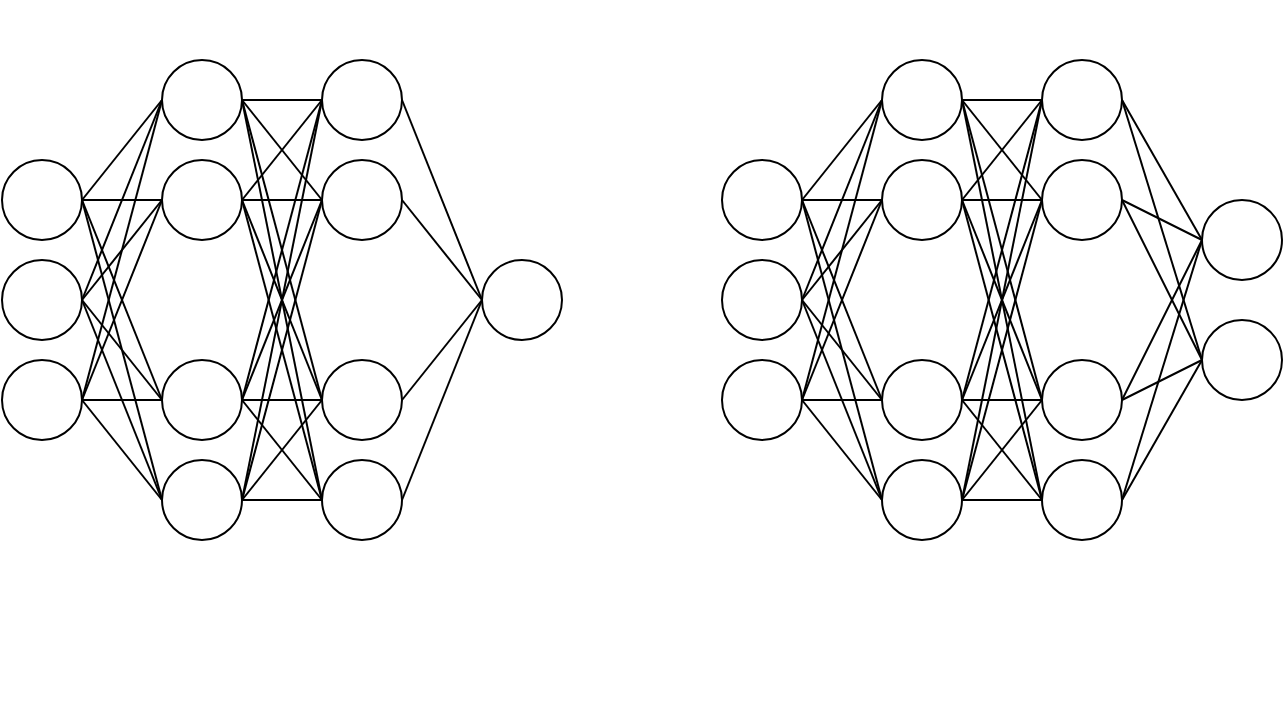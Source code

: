 <mxfile version="26.0.4">
  <diagram name="Page-1" id="OG0OmkFjwsAvzu3L-Djb">
    <mxGraphModel dx="956" dy="577" grid="1" gridSize="10" guides="1" tooltips="1" connect="1" arrows="1" fold="1" page="1" pageScale="1" pageWidth="850" pageHeight="1100" math="0" shadow="0">
      <root>
        <mxCell id="0" />
        <mxCell id="1" parent="0" />
        <mxCell id="QTfOGeyh_7DymXsaLIBd-83" value="" style="group" vertex="1" connectable="0" parent="1">
          <mxGeometry x="80" y="160" width="280" height="360" as="geometry" />
        </mxCell>
        <mxCell id="QTfOGeyh_7DymXsaLIBd-10" value="" style="ellipse;whiteSpace=wrap;html=1;aspect=fixed;" vertex="1" parent="QTfOGeyh_7DymXsaLIBd-83">
          <mxGeometry x="160" y="30" width="40" height="40" as="geometry" />
        </mxCell>
        <mxCell id="QTfOGeyh_7DymXsaLIBd-11" value="" style="ellipse;whiteSpace=wrap;html=1;aspect=fixed;" vertex="1" parent="QTfOGeyh_7DymXsaLIBd-83">
          <mxGeometry x="160" y="80" width="40" height="40" as="geometry" />
        </mxCell>
        <mxCell id="QTfOGeyh_7DymXsaLIBd-13" value="" style="ellipse;whiteSpace=wrap;html=1;aspect=fixed;" vertex="1" parent="QTfOGeyh_7DymXsaLIBd-83">
          <mxGeometry x="160" y="180" width="40" height="40" as="geometry" />
        </mxCell>
        <mxCell id="QTfOGeyh_7DymXsaLIBd-14" value="" style="ellipse;whiteSpace=wrap;html=1;aspect=fixed;" vertex="1" parent="QTfOGeyh_7DymXsaLIBd-83">
          <mxGeometry x="160" y="230" width="40" height="40" as="geometry" />
        </mxCell>
        <mxCell id="QTfOGeyh_7DymXsaLIBd-15" value="" style="ellipse;whiteSpace=wrap;html=1;aspect=fixed;" vertex="1" parent="QTfOGeyh_7DymXsaLIBd-83">
          <mxGeometry x="240" y="130" width="40" height="40" as="geometry" />
        </mxCell>
        <mxCell id="QTfOGeyh_7DymXsaLIBd-75" value="" style="endArrow=none;html=1;rounded=0;entryX=1;entryY=0.5;entryDx=0;entryDy=0;exitX=0;exitY=0.5;exitDx=0;exitDy=0;" edge="1" parent="QTfOGeyh_7DymXsaLIBd-83" source="QTfOGeyh_7DymXsaLIBd-15" target="QTfOGeyh_7DymXsaLIBd-10">
          <mxGeometry width="50" height="50" relative="1" as="geometry">
            <mxPoint x="160" y="380" as="sourcePoint" />
            <mxPoint x="200" y="60" as="targetPoint" />
          </mxGeometry>
        </mxCell>
        <mxCell id="QTfOGeyh_7DymXsaLIBd-76" value="" style="endArrow=none;html=1;rounded=0;entryX=1;entryY=0.5;entryDx=0;entryDy=0;exitX=0;exitY=0.5;exitDx=0;exitDy=0;" edge="1" parent="QTfOGeyh_7DymXsaLIBd-83" source="QTfOGeyh_7DymXsaLIBd-15" target="QTfOGeyh_7DymXsaLIBd-11">
          <mxGeometry width="50" height="50" relative="1" as="geometry">
            <mxPoint x="170" y="390" as="sourcePoint" />
            <mxPoint x="210" y="70" as="targetPoint" />
          </mxGeometry>
        </mxCell>
        <mxCell id="QTfOGeyh_7DymXsaLIBd-78" value="" style="endArrow=none;html=1;rounded=0;entryX=0;entryY=0.5;entryDx=0;entryDy=0;exitX=1;exitY=0.5;exitDx=0;exitDy=0;" edge="1" parent="QTfOGeyh_7DymXsaLIBd-83" source="QTfOGeyh_7DymXsaLIBd-13" target="QTfOGeyh_7DymXsaLIBd-15">
          <mxGeometry width="50" height="50" relative="1" as="geometry">
            <mxPoint x="190" y="410" as="sourcePoint" />
            <mxPoint x="230" y="90" as="targetPoint" />
          </mxGeometry>
        </mxCell>
        <mxCell id="QTfOGeyh_7DymXsaLIBd-79" value="" style="endArrow=none;html=1;rounded=0;entryX=0;entryY=0.5;entryDx=0;entryDy=0;exitX=1;exitY=0.5;exitDx=0;exitDy=0;" edge="1" parent="QTfOGeyh_7DymXsaLIBd-83" source="QTfOGeyh_7DymXsaLIBd-14" target="QTfOGeyh_7DymXsaLIBd-15">
          <mxGeometry width="50" height="50" relative="1" as="geometry">
            <mxPoint x="200" y="420" as="sourcePoint" />
            <mxPoint x="240" y="100" as="targetPoint" />
          </mxGeometry>
        </mxCell>
        <mxCell id="QTfOGeyh_7DymXsaLIBd-74" value="" style="endArrow=none;html=1;rounded=0;exitX=1;exitY=0.5;exitDx=0;exitDy=0;entryX=0;entryY=0.5;entryDx=0;entryDy=0;" edge="1" parent="QTfOGeyh_7DymXsaLIBd-83" source="QTfOGeyh_7DymXsaLIBd-9" target="QTfOGeyh_7DymXsaLIBd-13">
          <mxGeometry width="50" height="50" relative="1" as="geometry">
            <mxPoint x="150" y="370" as="sourcePoint" />
            <mxPoint x="160" y="260" as="targetPoint" />
          </mxGeometry>
        </mxCell>
        <mxCell id="QTfOGeyh_7DymXsaLIBd-1" value="" style="ellipse;whiteSpace=wrap;html=1;aspect=fixed;" vertex="1" parent="QTfOGeyh_7DymXsaLIBd-83">
          <mxGeometry y="80" width="40" height="40" as="geometry" />
        </mxCell>
        <mxCell id="QTfOGeyh_7DymXsaLIBd-3" value="" style="ellipse;whiteSpace=wrap;html=1;aspect=fixed;" vertex="1" parent="QTfOGeyh_7DymXsaLIBd-83">
          <mxGeometry y="130" width="40" height="40" as="geometry" />
        </mxCell>
        <mxCell id="QTfOGeyh_7DymXsaLIBd-4" value="" style="ellipse;whiteSpace=wrap;html=1;aspect=fixed;" vertex="1" parent="QTfOGeyh_7DymXsaLIBd-83">
          <mxGeometry y="180" width="40" height="40" as="geometry" />
        </mxCell>
        <mxCell id="QTfOGeyh_7DymXsaLIBd-5" value="" style="ellipse;whiteSpace=wrap;html=1;aspect=fixed;" vertex="1" parent="QTfOGeyh_7DymXsaLIBd-83">
          <mxGeometry x="80" y="30" width="40" height="40" as="geometry" />
        </mxCell>
        <mxCell id="QTfOGeyh_7DymXsaLIBd-6" value="" style="ellipse;whiteSpace=wrap;html=1;aspect=fixed;" vertex="1" parent="QTfOGeyh_7DymXsaLIBd-83">
          <mxGeometry x="80" y="80" width="40" height="40" as="geometry" />
        </mxCell>
        <mxCell id="QTfOGeyh_7DymXsaLIBd-8" value="" style="ellipse;whiteSpace=wrap;html=1;aspect=fixed;" vertex="1" parent="QTfOGeyh_7DymXsaLIBd-83">
          <mxGeometry x="80" y="180" width="40" height="40" as="geometry" />
        </mxCell>
        <mxCell id="QTfOGeyh_7DymXsaLIBd-9" value="" style="ellipse;whiteSpace=wrap;html=1;aspect=fixed;" vertex="1" parent="QTfOGeyh_7DymXsaLIBd-83">
          <mxGeometry x="80" y="230" width="40" height="40" as="geometry" />
        </mxCell>
        <mxCell id="QTfOGeyh_7DymXsaLIBd-19" value="" style="endArrow=none;html=1;rounded=0;exitX=1;exitY=0.5;exitDx=0;exitDy=0;entryX=0;entryY=0.5;entryDx=0;entryDy=0;" edge="1" parent="QTfOGeyh_7DymXsaLIBd-83" source="QTfOGeyh_7DymXsaLIBd-1" target="QTfOGeyh_7DymXsaLIBd-5">
          <mxGeometry width="50" height="50" relative="1" as="geometry">
            <mxPoint x="280" y="310" as="sourcePoint" />
            <mxPoint x="330" y="260" as="targetPoint" />
          </mxGeometry>
        </mxCell>
        <mxCell id="QTfOGeyh_7DymXsaLIBd-20" value="" style="endArrow=none;html=1;rounded=0;entryX=0;entryY=0.5;entryDx=0;entryDy=0;exitX=1;exitY=0.5;exitDx=0;exitDy=0;" edge="1" parent="QTfOGeyh_7DymXsaLIBd-83" source="QTfOGeyh_7DymXsaLIBd-1" target="QTfOGeyh_7DymXsaLIBd-6">
          <mxGeometry width="50" height="50" relative="1" as="geometry">
            <mxPoint x="40" y="100" as="sourcePoint" />
            <mxPoint x="90" y="30" as="targetPoint" />
          </mxGeometry>
        </mxCell>
        <mxCell id="QTfOGeyh_7DymXsaLIBd-22" value="" style="endArrow=none;html=1;rounded=0;entryX=0;entryY=0.5;entryDx=0;entryDy=0;exitX=1;exitY=0.5;exitDx=0;exitDy=0;" edge="1" parent="QTfOGeyh_7DymXsaLIBd-83" source="QTfOGeyh_7DymXsaLIBd-1" target="QTfOGeyh_7DymXsaLIBd-8">
          <mxGeometry width="50" height="50" relative="1" as="geometry">
            <mxPoint x="40" y="100" as="sourcePoint" />
            <mxPoint x="90" y="190" as="targetPoint" />
          </mxGeometry>
        </mxCell>
        <mxCell id="QTfOGeyh_7DymXsaLIBd-23" value="" style="endArrow=none;html=1;rounded=0;entryX=0;entryY=0.5;entryDx=0;entryDy=0;exitX=1;exitY=0.5;exitDx=0;exitDy=0;" edge="1" parent="QTfOGeyh_7DymXsaLIBd-83" source="QTfOGeyh_7DymXsaLIBd-1" target="QTfOGeyh_7DymXsaLIBd-9">
          <mxGeometry width="50" height="50" relative="1" as="geometry">
            <mxPoint x="52" y="118" as="sourcePoint" />
            <mxPoint x="90" y="270" as="targetPoint" />
          </mxGeometry>
        </mxCell>
        <mxCell id="QTfOGeyh_7DymXsaLIBd-24" value="" style="endArrow=none;html=1;rounded=0;entryX=0;entryY=0.5;entryDx=0;entryDy=0;exitX=1;exitY=0.5;exitDx=0;exitDy=0;" edge="1" parent="QTfOGeyh_7DymXsaLIBd-83" source="QTfOGeyh_7DymXsaLIBd-3" target="QTfOGeyh_7DymXsaLIBd-6">
          <mxGeometry width="50" height="50" relative="1" as="geometry">
            <mxPoint x="40" y="180" as="sourcePoint" />
            <mxPoint x="130" y="100" as="targetPoint" />
          </mxGeometry>
        </mxCell>
        <mxCell id="QTfOGeyh_7DymXsaLIBd-26" value="" style="endArrow=none;html=1;rounded=0;entryX=0;entryY=0.5;entryDx=0;entryDy=0;exitX=1;exitY=0.5;exitDx=0;exitDy=0;" edge="1" parent="QTfOGeyh_7DymXsaLIBd-83" source="QTfOGeyh_7DymXsaLIBd-3" target="QTfOGeyh_7DymXsaLIBd-8">
          <mxGeometry width="50" height="50" relative="1" as="geometry">
            <mxPoint x="40" y="180" as="sourcePoint" />
            <mxPoint x="80" y="260" as="targetPoint" />
          </mxGeometry>
        </mxCell>
        <mxCell id="QTfOGeyh_7DymXsaLIBd-27" value="" style="endArrow=none;html=1;rounded=0;entryX=0;entryY=0.5;entryDx=0;entryDy=0;exitX=1;exitY=0.5;exitDx=0;exitDy=0;" edge="1" parent="QTfOGeyh_7DymXsaLIBd-83" source="QTfOGeyh_7DymXsaLIBd-3" target="QTfOGeyh_7DymXsaLIBd-9">
          <mxGeometry width="50" height="50" relative="1" as="geometry">
            <mxPoint x="40" y="180" as="sourcePoint" />
            <mxPoint x="80" y="340" as="targetPoint" />
          </mxGeometry>
        </mxCell>
        <mxCell id="QTfOGeyh_7DymXsaLIBd-28" value="" style="endArrow=none;html=1;rounded=0;entryX=0;entryY=0.5;entryDx=0;entryDy=0;exitX=1;exitY=0.5;exitDx=0;exitDy=0;" edge="1" parent="QTfOGeyh_7DymXsaLIBd-83" source="QTfOGeyh_7DymXsaLIBd-3" target="QTfOGeyh_7DymXsaLIBd-5">
          <mxGeometry width="50" height="50" relative="1" as="geometry">
            <mxPoint x="40" y="180" as="sourcePoint" />
            <mxPoint x="80" y="420" as="targetPoint" />
          </mxGeometry>
        </mxCell>
        <mxCell id="QTfOGeyh_7DymXsaLIBd-30" value="" style="endArrow=none;html=1;rounded=0;entryX=0;entryY=0.5;entryDx=0;entryDy=0;exitX=1;exitY=0.5;exitDx=0;exitDy=0;" edge="1" parent="QTfOGeyh_7DymXsaLIBd-83" source="QTfOGeyh_7DymXsaLIBd-4" target="QTfOGeyh_7DymXsaLIBd-8">
          <mxGeometry width="50" height="50" relative="1" as="geometry">
            <mxPoint x="40" y="260" as="sourcePoint" />
            <mxPoint x="130" y="260" as="targetPoint" />
          </mxGeometry>
        </mxCell>
        <mxCell id="QTfOGeyh_7DymXsaLIBd-31" value="" style="endArrow=none;html=1;rounded=0;entryX=0;entryY=0.5;entryDx=0;entryDy=0;exitX=1;exitY=0.5;exitDx=0;exitDy=0;" edge="1" parent="QTfOGeyh_7DymXsaLIBd-83" source="QTfOGeyh_7DymXsaLIBd-4" target="QTfOGeyh_7DymXsaLIBd-9">
          <mxGeometry width="50" height="50" relative="1" as="geometry">
            <mxPoint x="40" y="260" as="sourcePoint" />
            <mxPoint x="80" y="340" as="targetPoint" />
          </mxGeometry>
        </mxCell>
        <mxCell id="QTfOGeyh_7DymXsaLIBd-32" value="" style="endArrow=none;html=1;rounded=0;entryX=0;entryY=0.5;entryDx=0;entryDy=0;exitX=1;exitY=0.5;exitDx=0;exitDy=0;" edge="1" parent="QTfOGeyh_7DymXsaLIBd-83" source="QTfOGeyh_7DymXsaLIBd-4" target="QTfOGeyh_7DymXsaLIBd-5">
          <mxGeometry width="50" height="50" relative="1" as="geometry">
            <mxPoint x="40" y="260" as="sourcePoint" />
            <mxPoint x="80" y="420" as="targetPoint" />
          </mxGeometry>
        </mxCell>
        <mxCell id="QTfOGeyh_7DymXsaLIBd-33" value="" style="endArrow=none;html=1;rounded=0;exitX=1;exitY=0.5;exitDx=0;exitDy=0;entryX=0;entryY=0.5;entryDx=0;entryDy=0;" edge="1" parent="QTfOGeyh_7DymXsaLIBd-83" source="QTfOGeyh_7DymXsaLIBd-4" target="QTfOGeyh_7DymXsaLIBd-6">
          <mxGeometry width="50" height="50" relative="1" as="geometry">
            <mxPoint x="40" y="260" as="sourcePoint" />
            <mxPoint x="120" y="70" as="targetPoint" />
          </mxGeometry>
        </mxCell>
        <mxCell id="QTfOGeyh_7DymXsaLIBd-49" value="" style="endArrow=none;html=1;rounded=0;exitX=1;exitY=0.5;exitDx=0;exitDy=0;entryX=0;entryY=0.5;entryDx=0;entryDy=0;" edge="1" parent="QTfOGeyh_7DymXsaLIBd-83" source="QTfOGeyh_7DymXsaLIBd-6" target="QTfOGeyh_7DymXsaLIBd-10">
          <mxGeometry width="50" height="50" relative="1" as="geometry">
            <mxPoint x="120" y="100" as="sourcePoint" />
            <mxPoint x="160" y="20" as="targetPoint" />
          </mxGeometry>
        </mxCell>
        <mxCell id="QTfOGeyh_7DymXsaLIBd-50" value="" style="endArrow=none;html=1;rounded=0;entryX=0;entryY=0.5;entryDx=0;entryDy=0;exitX=1;exitY=0.5;exitDx=0;exitDy=0;" edge="1" parent="QTfOGeyh_7DymXsaLIBd-83" source="QTfOGeyh_7DymXsaLIBd-6" target="QTfOGeyh_7DymXsaLIBd-11">
          <mxGeometry width="50" height="50" relative="1" as="geometry">
            <mxPoint x="120" y="100" as="sourcePoint" />
            <mxPoint x="160" y="100" as="targetPoint" />
          </mxGeometry>
        </mxCell>
        <mxCell id="QTfOGeyh_7DymXsaLIBd-52" value="" style="endArrow=none;html=1;rounded=0;entryX=0;entryY=0.5;entryDx=0;entryDy=0;" edge="1" parent="QTfOGeyh_7DymXsaLIBd-83" target="QTfOGeyh_7DymXsaLIBd-13">
          <mxGeometry width="50" height="50" relative="1" as="geometry">
            <mxPoint x="120" y="100" as="sourcePoint" />
            <mxPoint x="160" y="260" as="targetPoint" />
          </mxGeometry>
        </mxCell>
        <mxCell id="QTfOGeyh_7DymXsaLIBd-53" value="" style="endArrow=none;html=1;rounded=0;entryX=0;entryY=0.5;entryDx=0;entryDy=0;exitX=1;exitY=0.5;exitDx=0;exitDy=0;" edge="1" parent="QTfOGeyh_7DymXsaLIBd-83" source="QTfOGeyh_7DymXsaLIBd-6" target="QTfOGeyh_7DymXsaLIBd-14">
          <mxGeometry width="50" height="50" relative="1" as="geometry">
            <mxPoint x="120" y="100" as="sourcePoint" />
            <mxPoint x="160" y="340" as="targetPoint" />
          </mxGeometry>
        </mxCell>
        <mxCell id="QTfOGeyh_7DymXsaLIBd-60" value="" style="endArrow=none;html=1;rounded=0;entryX=0;entryY=0.5;entryDx=0;entryDy=0;exitX=1;exitY=0.5;exitDx=0;exitDy=0;" edge="1" parent="QTfOGeyh_7DymXsaLIBd-83" source="QTfOGeyh_7DymXsaLIBd-8" target="QTfOGeyh_7DymXsaLIBd-13">
          <mxGeometry width="50" height="50" relative="1" as="geometry">
            <mxPoint x="120" y="260" as="sourcePoint" />
            <mxPoint x="160" y="260" as="targetPoint" />
          </mxGeometry>
        </mxCell>
        <mxCell id="QTfOGeyh_7DymXsaLIBd-61" value="" style="endArrow=none;html=1;rounded=0;entryX=0;entryY=0.5;entryDx=0;entryDy=0;exitX=1;exitY=0.5;exitDx=0;exitDy=0;" edge="1" parent="QTfOGeyh_7DymXsaLIBd-83" source="QTfOGeyh_7DymXsaLIBd-8" target="QTfOGeyh_7DymXsaLIBd-14">
          <mxGeometry width="50" height="50" relative="1" as="geometry">
            <mxPoint x="120" y="260" as="sourcePoint" />
            <mxPoint x="160" y="340" as="targetPoint" />
          </mxGeometry>
        </mxCell>
        <mxCell id="QTfOGeyh_7DymXsaLIBd-62" value="" style="endArrow=none;html=1;rounded=0;entryX=0;entryY=0.5;entryDx=0;entryDy=0;exitX=1;exitY=0.5;exitDx=0;exitDy=0;" edge="1" parent="QTfOGeyh_7DymXsaLIBd-83" source="QTfOGeyh_7DymXsaLIBd-8" target="QTfOGeyh_7DymXsaLIBd-10">
          <mxGeometry width="50" height="50" relative="1" as="geometry">
            <mxPoint x="120" y="260" as="sourcePoint" />
            <mxPoint x="160" y="20" as="targetPoint" />
          </mxGeometry>
        </mxCell>
        <mxCell id="QTfOGeyh_7DymXsaLIBd-63" value="" style="endArrow=none;html=1;rounded=0;entryX=0;entryY=0.5;entryDx=0;entryDy=0;exitX=1;exitY=0.5;exitDx=0;exitDy=0;" edge="1" parent="QTfOGeyh_7DymXsaLIBd-83" source="QTfOGeyh_7DymXsaLIBd-8" target="QTfOGeyh_7DymXsaLIBd-11">
          <mxGeometry width="50" height="50" relative="1" as="geometry">
            <mxPoint x="120" y="260" as="sourcePoint" />
            <mxPoint x="160" y="100" as="targetPoint" />
          </mxGeometry>
        </mxCell>
        <mxCell id="QTfOGeyh_7DymXsaLIBd-64" value="" style="endArrow=none;html=1;rounded=0;entryX=0;entryY=0.5;entryDx=0;entryDy=0;exitX=1;exitY=0.5;exitDx=0;exitDy=0;" edge="1" parent="QTfOGeyh_7DymXsaLIBd-83" source="QTfOGeyh_7DymXsaLIBd-5" target="QTfOGeyh_7DymXsaLIBd-10">
          <mxGeometry width="50" height="50" relative="1" as="geometry">
            <mxPoint x="120" y="50" as="sourcePoint" />
            <mxPoint x="170" as="targetPoint" />
          </mxGeometry>
        </mxCell>
        <mxCell id="QTfOGeyh_7DymXsaLIBd-66" value="" style="endArrow=none;html=1;rounded=0;entryX=0;entryY=0.5;entryDx=0;entryDy=0;exitX=1;exitY=0.5;exitDx=0;exitDy=0;" edge="1" parent="QTfOGeyh_7DymXsaLIBd-83" source="QTfOGeyh_7DymXsaLIBd-9" target="QTfOGeyh_7DymXsaLIBd-10">
          <mxGeometry width="50" height="50" relative="1" as="geometry">
            <mxPoint x="120" y="340" as="sourcePoint" />
            <mxPoint x="160" y="20" as="targetPoint" />
          </mxGeometry>
        </mxCell>
        <mxCell id="QTfOGeyh_7DymXsaLIBd-67" value="" style="endArrow=none;html=1;rounded=0;entryX=0;entryY=0.5;entryDx=0;entryDy=0;exitX=1;exitY=0.5;exitDx=0;exitDy=0;" edge="1" parent="QTfOGeyh_7DymXsaLIBd-83" source="QTfOGeyh_7DymXsaLIBd-9" target="QTfOGeyh_7DymXsaLIBd-14">
          <mxGeometry width="50" height="50" relative="1" as="geometry">
            <mxPoint x="120" y="339.86" as="sourcePoint" />
            <mxPoint x="160" y="339.86" as="targetPoint" />
          </mxGeometry>
        </mxCell>
        <mxCell id="QTfOGeyh_7DymXsaLIBd-68" value="" style="endArrow=none;html=1;rounded=0;entryX=0;entryY=0.5;entryDx=0;entryDy=0;exitX=1;exitY=0.5;exitDx=0;exitDy=0;" edge="1" parent="QTfOGeyh_7DymXsaLIBd-83" source="QTfOGeyh_7DymXsaLIBd-5" target="QTfOGeyh_7DymXsaLIBd-14">
          <mxGeometry width="50" height="50" relative="1" as="geometry">
            <mxPoint x="120" y="20" as="sourcePoint" />
            <mxPoint x="160" y="260" as="targetPoint" />
          </mxGeometry>
        </mxCell>
        <mxCell id="QTfOGeyh_7DymXsaLIBd-69" value="" style="endArrow=none;html=1;rounded=0;entryX=0;entryY=0.5;entryDx=0;entryDy=0;exitX=1;exitY=0.5;exitDx=0;exitDy=0;" edge="1" parent="QTfOGeyh_7DymXsaLIBd-83" source="QTfOGeyh_7DymXsaLIBd-5" target="QTfOGeyh_7DymXsaLIBd-11">
          <mxGeometry width="50" height="50" relative="1" as="geometry">
            <mxPoint x="120" y="20" as="sourcePoint" />
            <mxPoint x="30" y="150" as="targetPoint" />
          </mxGeometry>
        </mxCell>
        <mxCell id="QTfOGeyh_7DymXsaLIBd-71" value="" style="endArrow=none;html=1;rounded=0;entryX=0;entryY=0.5;entryDx=0;entryDy=0;exitX=1;exitY=0.5;exitDx=0;exitDy=0;" edge="1" parent="QTfOGeyh_7DymXsaLIBd-83" source="QTfOGeyh_7DymXsaLIBd-5" target="QTfOGeyh_7DymXsaLIBd-13">
          <mxGeometry width="50" height="50" relative="1" as="geometry">
            <mxPoint x="120" y="20" as="sourcePoint" />
            <mxPoint x="180" y="120" as="targetPoint" />
          </mxGeometry>
        </mxCell>
        <mxCell id="QTfOGeyh_7DymXsaLIBd-72" value="" style="endArrow=none;html=1;rounded=0;entryX=0;entryY=0.5;entryDx=0;entryDy=0;exitX=1;exitY=0.5;exitDx=0;exitDy=0;" edge="1" parent="QTfOGeyh_7DymXsaLIBd-83" source="QTfOGeyh_7DymXsaLIBd-9" target="QTfOGeyh_7DymXsaLIBd-11">
          <mxGeometry width="50" height="50" relative="1" as="geometry">
            <mxPoint x="120" y="340" as="sourcePoint" />
            <mxPoint x="170" y="30" as="targetPoint" />
          </mxGeometry>
        </mxCell>
        <mxCell id="QTfOGeyh_7DymXsaLIBd-84" value="" style="ellipse;whiteSpace=wrap;html=1;aspect=fixed;" vertex="1" parent="1">
          <mxGeometry x="600" y="190" width="40" height="40" as="geometry" />
        </mxCell>
        <mxCell id="QTfOGeyh_7DymXsaLIBd-85" value="" style="ellipse;whiteSpace=wrap;html=1;aspect=fixed;" vertex="1" parent="1">
          <mxGeometry x="600" y="240" width="40" height="40" as="geometry" />
        </mxCell>
        <mxCell id="QTfOGeyh_7DymXsaLIBd-86" value="" style="ellipse;whiteSpace=wrap;html=1;aspect=fixed;" vertex="1" parent="1">
          <mxGeometry x="600" y="340" width="40" height="40" as="geometry" />
        </mxCell>
        <mxCell id="QTfOGeyh_7DymXsaLIBd-87" value="" style="ellipse;whiteSpace=wrap;html=1;aspect=fixed;" vertex="1" parent="1">
          <mxGeometry x="600" y="390" width="40" height="40" as="geometry" />
        </mxCell>
        <mxCell id="QTfOGeyh_7DymXsaLIBd-88" value="" style="ellipse;whiteSpace=wrap;html=1;aspect=fixed;" vertex="1" parent="1">
          <mxGeometry x="680" y="260" width="40" height="40" as="geometry" />
        </mxCell>
        <mxCell id="QTfOGeyh_7DymXsaLIBd-89" value="" style="endArrow=none;html=1;rounded=0;entryX=1;entryY=0.5;entryDx=0;entryDy=0;exitX=0;exitY=0.5;exitDx=0;exitDy=0;" edge="1" parent="1" source="QTfOGeyh_7DymXsaLIBd-88" target="QTfOGeyh_7DymXsaLIBd-84">
          <mxGeometry width="50" height="50" relative="1" as="geometry">
            <mxPoint x="600" y="540" as="sourcePoint" />
            <mxPoint x="640" y="220" as="targetPoint" />
          </mxGeometry>
        </mxCell>
        <mxCell id="QTfOGeyh_7DymXsaLIBd-90" value="" style="endArrow=none;html=1;rounded=0;entryX=1;entryY=0.5;entryDx=0;entryDy=0;exitX=0;exitY=0.5;exitDx=0;exitDy=0;" edge="1" parent="1" source="QTfOGeyh_7DymXsaLIBd-88" target="QTfOGeyh_7DymXsaLIBd-85">
          <mxGeometry width="50" height="50" relative="1" as="geometry">
            <mxPoint x="610" y="550" as="sourcePoint" />
            <mxPoint x="650" y="230" as="targetPoint" />
          </mxGeometry>
        </mxCell>
        <mxCell id="QTfOGeyh_7DymXsaLIBd-91" value="" style="endArrow=none;html=1;rounded=0;entryX=0;entryY=0.5;entryDx=0;entryDy=0;exitX=1;exitY=0.5;exitDx=0;exitDy=0;" edge="1" parent="1" source="QTfOGeyh_7DymXsaLIBd-86" target="QTfOGeyh_7DymXsaLIBd-88">
          <mxGeometry width="50" height="50" relative="1" as="geometry">
            <mxPoint x="630" y="570" as="sourcePoint" />
            <mxPoint x="670" y="250" as="targetPoint" />
          </mxGeometry>
        </mxCell>
        <mxCell id="QTfOGeyh_7DymXsaLIBd-92" value="" style="endArrow=none;html=1;rounded=0;entryX=0;entryY=0.5;entryDx=0;entryDy=0;exitX=1;exitY=0.5;exitDx=0;exitDy=0;" edge="1" parent="1" source="QTfOGeyh_7DymXsaLIBd-87" target="QTfOGeyh_7DymXsaLIBd-88">
          <mxGeometry width="50" height="50" relative="1" as="geometry">
            <mxPoint x="640" y="580" as="sourcePoint" />
            <mxPoint x="680" y="260" as="targetPoint" />
          </mxGeometry>
        </mxCell>
        <mxCell id="QTfOGeyh_7DymXsaLIBd-93" value="" style="endArrow=none;html=1;rounded=0;exitX=1;exitY=0.5;exitDx=0;exitDy=0;entryX=0;entryY=0.5;entryDx=0;entryDy=0;" edge="1" parent="1" source="QTfOGeyh_7DymXsaLIBd-100" target="QTfOGeyh_7DymXsaLIBd-86">
          <mxGeometry width="50" height="50" relative="1" as="geometry">
            <mxPoint x="590" y="530" as="sourcePoint" />
            <mxPoint x="600" y="420" as="targetPoint" />
          </mxGeometry>
        </mxCell>
        <mxCell id="QTfOGeyh_7DymXsaLIBd-94" value="" style="ellipse;whiteSpace=wrap;html=1;aspect=fixed;" vertex="1" parent="1">
          <mxGeometry x="440" y="240" width="40" height="40" as="geometry" />
        </mxCell>
        <mxCell id="QTfOGeyh_7DymXsaLIBd-95" value="" style="ellipse;whiteSpace=wrap;html=1;aspect=fixed;" vertex="1" parent="1">
          <mxGeometry x="440" y="290" width="40" height="40" as="geometry" />
        </mxCell>
        <mxCell id="QTfOGeyh_7DymXsaLIBd-96" value="" style="ellipse;whiteSpace=wrap;html=1;aspect=fixed;" vertex="1" parent="1">
          <mxGeometry x="440" y="340" width="40" height="40" as="geometry" />
        </mxCell>
        <mxCell id="QTfOGeyh_7DymXsaLIBd-97" value="" style="ellipse;whiteSpace=wrap;html=1;aspect=fixed;" vertex="1" parent="1">
          <mxGeometry x="520" y="190" width="40" height="40" as="geometry" />
        </mxCell>
        <mxCell id="QTfOGeyh_7DymXsaLIBd-98" value="" style="ellipse;whiteSpace=wrap;html=1;aspect=fixed;" vertex="1" parent="1">
          <mxGeometry x="520" y="240" width="40" height="40" as="geometry" />
        </mxCell>
        <mxCell id="QTfOGeyh_7DymXsaLIBd-99" value="" style="ellipse;whiteSpace=wrap;html=1;aspect=fixed;" vertex="1" parent="1">
          <mxGeometry x="520" y="340" width="40" height="40" as="geometry" />
        </mxCell>
        <mxCell id="QTfOGeyh_7DymXsaLIBd-100" value="" style="ellipse;whiteSpace=wrap;html=1;aspect=fixed;" vertex="1" parent="1">
          <mxGeometry x="520" y="390" width="40" height="40" as="geometry" />
        </mxCell>
        <mxCell id="QTfOGeyh_7DymXsaLIBd-101" value="" style="endArrow=none;html=1;rounded=0;exitX=1;exitY=0.5;exitDx=0;exitDy=0;entryX=0;entryY=0.5;entryDx=0;entryDy=0;" edge="1" parent="1" source="QTfOGeyh_7DymXsaLIBd-94" target="QTfOGeyh_7DymXsaLIBd-97">
          <mxGeometry width="50" height="50" relative="1" as="geometry">
            <mxPoint x="720" y="470" as="sourcePoint" />
            <mxPoint x="770" y="420" as="targetPoint" />
          </mxGeometry>
        </mxCell>
        <mxCell id="QTfOGeyh_7DymXsaLIBd-102" value="" style="endArrow=none;html=1;rounded=0;entryX=0;entryY=0.5;entryDx=0;entryDy=0;exitX=1;exitY=0.5;exitDx=0;exitDy=0;" edge="1" parent="1" source="QTfOGeyh_7DymXsaLIBd-94" target="QTfOGeyh_7DymXsaLIBd-98">
          <mxGeometry width="50" height="50" relative="1" as="geometry">
            <mxPoint x="480" y="260" as="sourcePoint" />
            <mxPoint x="530" y="190" as="targetPoint" />
          </mxGeometry>
        </mxCell>
        <mxCell id="QTfOGeyh_7DymXsaLIBd-103" value="" style="endArrow=none;html=1;rounded=0;entryX=0;entryY=0.5;entryDx=0;entryDy=0;exitX=1;exitY=0.5;exitDx=0;exitDy=0;" edge="1" parent="1" source="QTfOGeyh_7DymXsaLIBd-94" target="QTfOGeyh_7DymXsaLIBd-99">
          <mxGeometry width="50" height="50" relative="1" as="geometry">
            <mxPoint x="480" y="260" as="sourcePoint" />
            <mxPoint x="530" y="350" as="targetPoint" />
          </mxGeometry>
        </mxCell>
        <mxCell id="QTfOGeyh_7DymXsaLIBd-104" value="" style="endArrow=none;html=1;rounded=0;entryX=0;entryY=0.5;entryDx=0;entryDy=0;exitX=1;exitY=0.5;exitDx=0;exitDy=0;" edge="1" parent="1" source="QTfOGeyh_7DymXsaLIBd-94" target="QTfOGeyh_7DymXsaLIBd-100">
          <mxGeometry width="50" height="50" relative="1" as="geometry">
            <mxPoint x="492" y="278" as="sourcePoint" />
            <mxPoint x="530" y="430" as="targetPoint" />
          </mxGeometry>
        </mxCell>
        <mxCell id="QTfOGeyh_7DymXsaLIBd-105" value="" style="endArrow=none;html=1;rounded=0;entryX=0;entryY=0.5;entryDx=0;entryDy=0;exitX=1;exitY=0.5;exitDx=0;exitDy=0;" edge="1" parent="1" source="QTfOGeyh_7DymXsaLIBd-95" target="QTfOGeyh_7DymXsaLIBd-98">
          <mxGeometry width="50" height="50" relative="1" as="geometry">
            <mxPoint x="480" y="340" as="sourcePoint" />
            <mxPoint x="570" y="260" as="targetPoint" />
          </mxGeometry>
        </mxCell>
        <mxCell id="QTfOGeyh_7DymXsaLIBd-106" value="" style="endArrow=none;html=1;rounded=0;entryX=0;entryY=0.5;entryDx=0;entryDy=0;exitX=1;exitY=0.5;exitDx=0;exitDy=0;" edge="1" parent="1" source="QTfOGeyh_7DymXsaLIBd-95" target="QTfOGeyh_7DymXsaLIBd-99">
          <mxGeometry width="50" height="50" relative="1" as="geometry">
            <mxPoint x="480" y="340" as="sourcePoint" />
            <mxPoint x="520" y="420" as="targetPoint" />
          </mxGeometry>
        </mxCell>
        <mxCell id="QTfOGeyh_7DymXsaLIBd-107" value="" style="endArrow=none;html=1;rounded=0;entryX=0;entryY=0.5;entryDx=0;entryDy=0;exitX=1;exitY=0.5;exitDx=0;exitDy=0;" edge="1" parent="1" source="QTfOGeyh_7DymXsaLIBd-95" target="QTfOGeyh_7DymXsaLIBd-100">
          <mxGeometry width="50" height="50" relative="1" as="geometry">
            <mxPoint x="480" y="340" as="sourcePoint" />
            <mxPoint x="520" y="500" as="targetPoint" />
          </mxGeometry>
        </mxCell>
        <mxCell id="QTfOGeyh_7DymXsaLIBd-108" value="" style="endArrow=none;html=1;rounded=0;entryX=0;entryY=0.5;entryDx=0;entryDy=0;exitX=1;exitY=0.5;exitDx=0;exitDy=0;" edge="1" parent="1" source="QTfOGeyh_7DymXsaLIBd-95" target="QTfOGeyh_7DymXsaLIBd-97">
          <mxGeometry width="50" height="50" relative="1" as="geometry">
            <mxPoint x="480" y="340" as="sourcePoint" />
            <mxPoint x="520" y="580" as="targetPoint" />
          </mxGeometry>
        </mxCell>
        <mxCell id="QTfOGeyh_7DymXsaLIBd-109" value="" style="endArrow=none;html=1;rounded=0;entryX=0;entryY=0.5;entryDx=0;entryDy=0;exitX=1;exitY=0.5;exitDx=0;exitDy=0;" edge="1" parent="1" source="QTfOGeyh_7DymXsaLIBd-96" target="QTfOGeyh_7DymXsaLIBd-99">
          <mxGeometry width="50" height="50" relative="1" as="geometry">
            <mxPoint x="480" y="420" as="sourcePoint" />
            <mxPoint x="570" y="420" as="targetPoint" />
          </mxGeometry>
        </mxCell>
        <mxCell id="QTfOGeyh_7DymXsaLIBd-110" value="" style="endArrow=none;html=1;rounded=0;entryX=0;entryY=0.5;entryDx=0;entryDy=0;exitX=1;exitY=0.5;exitDx=0;exitDy=0;" edge="1" parent="1" source="QTfOGeyh_7DymXsaLIBd-96" target="QTfOGeyh_7DymXsaLIBd-100">
          <mxGeometry width="50" height="50" relative="1" as="geometry">
            <mxPoint x="480" y="420" as="sourcePoint" />
            <mxPoint x="520" y="500" as="targetPoint" />
          </mxGeometry>
        </mxCell>
        <mxCell id="QTfOGeyh_7DymXsaLIBd-111" value="" style="endArrow=none;html=1;rounded=0;entryX=0;entryY=0.5;entryDx=0;entryDy=0;exitX=1;exitY=0.5;exitDx=0;exitDy=0;" edge="1" parent="1" source="QTfOGeyh_7DymXsaLIBd-96" target="QTfOGeyh_7DymXsaLIBd-97">
          <mxGeometry width="50" height="50" relative="1" as="geometry">
            <mxPoint x="480" y="420" as="sourcePoint" />
            <mxPoint x="520" y="580" as="targetPoint" />
          </mxGeometry>
        </mxCell>
        <mxCell id="QTfOGeyh_7DymXsaLIBd-112" value="" style="endArrow=none;html=1;rounded=0;exitX=1;exitY=0.5;exitDx=0;exitDy=0;entryX=0;entryY=0.5;entryDx=0;entryDy=0;" edge="1" parent="1" source="QTfOGeyh_7DymXsaLIBd-96" target="QTfOGeyh_7DymXsaLIBd-98">
          <mxGeometry width="50" height="50" relative="1" as="geometry">
            <mxPoint x="480" y="420" as="sourcePoint" />
            <mxPoint x="560" y="230" as="targetPoint" />
          </mxGeometry>
        </mxCell>
        <mxCell id="QTfOGeyh_7DymXsaLIBd-113" value="" style="endArrow=none;html=1;rounded=0;exitX=1;exitY=0.5;exitDx=0;exitDy=0;entryX=0;entryY=0.5;entryDx=0;entryDy=0;" edge="1" parent="1" source="QTfOGeyh_7DymXsaLIBd-98" target="QTfOGeyh_7DymXsaLIBd-84">
          <mxGeometry width="50" height="50" relative="1" as="geometry">
            <mxPoint x="560" y="260" as="sourcePoint" />
            <mxPoint x="600" y="180" as="targetPoint" />
          </mxGeometry>
        </mxCell>
        <mxCell id="QTfOGeyh_7DymXsaLIBd-114" value="" style="endArrow=none;html=1;rounded=0;entryX=0;entryY=0.5;entryDx=0;entryDy=0;exitX=1;exitY=0.5;exitDx=0;exitDy=0;" edge="1" parent="1" source="QTfOGeyh_7DymXsaLIBd-98" target="QTfOGeyh_7DymXsaLIBd-85">
          <mxGeometry width="50" height="50" relative="1" as="geometry">
            <mxPoint x="560" y="260" as="sourcePoint" />
            <mxPoint x="600" y="260" as="targetPoint" />
          </mxGeometry>
        </mxCell>
        <mxCell id="QTfOGeyh_7DymXsaLIBd-115" value="" style="endArrow=none;html=1;rounded=0;entryX=0;entryY=0.5;entryDx=0;entryDy=0;" edge="1" parent="1" target="QTfOGeyh_7DymXsaLIBd-86">
          <mxGeometry width="50" height="50" relative="1" as="geometry">
            <mxPoint x="560" y="260" as="sourcePoint" />
            <mxPoint x="600" y="420" as="targetPoint" />
          </mxGeometry>
        </mxCell>
        <mxCell id="QTfOGeyh_7DymXsaLIBd-116" value="" style="endArrow=none;html=1;rounded=0;entryX=0;entryY=0.5;entryDx=0;entryDy=0;exitX=1;exitY=0.5;exitDx=0;exitDy=0;" edge="1" parent="1" source="QTfOGeyh_7DymXsaLIBd-98" target="QTfOGeyh_7DymXsaLIBd-87">
          <mxGeometry width="50" height="50" relative="1" as="geometry">
            <mxPoint x="560" y="260" as="sourcePoint" />
            <mxPoint x="600" y="500" as="targetPoint" />
          </mxGeometry>
        </mxCell>
        <mxCell id="QTfOGeyh_7DymXsaLIBd-117" value="" style="endArrow=none;html=1;rounded=0;entryX=0;entryY=0.5;entryDx=0;entryDy=0;exitX=1;exitY=0.5;exitDx=0;exitDy=0;" edge="1" parent="1" source="QTfOGeyh_7DymXsaLIBd-99" target="QTfOGeyh_7DymXsaLIBd-86">
          <mxGeometry width="50" height="50" relative="1" as="geometry">
            <mxPoint x="560" y="420" as="sourcePoint" />
            <mxPoint x="600" y="420" as="targetPoint" />
          </mxGeometry>
        </mxCell>
        <mxCell id="QTfOGeyh_7DymXsaLIBd-118" value="" style="endArrow=none;html=1;rounded=0;entryX=0;entryY=0.5;entryDx=0;entryDy=0;exitX=1;exitY=0.5;exitDx=0;exitDy=0;" edge="1" parent="1" source="QTfOGeyh_7DymXsaLIBd-99" target="QTfOGeyh_7DymXsaLIBd-87">
          <mxGeometry width="50" height="50" relative="1" as="geometry">
            <mxPoint x="560" y="420" as="sourcePoint" />
            <mxPoint x="600" y="500" as="targetPoint" />
          </mxGeometry>
        </mxCell>
        <mxCell id="QTfOGeyh_7DymXsaLIBd-119" value="" style="endArrow=none;html=1;rounded=0;entryX=0;entryY=0.5;entryDx=0;entryDy=0;exitX=1;exitY=0.5;exitDx=0;exitDy=0;" edge="1" parent="1" source="QTfOGeyh_7DymXsaLIBd-99" target="QTfOGeyh_7DymXsaLIBd-84">
          <mxGeometry width="50" height="50" relative="1" as="geometry">
            <mxPoint x="560" y="420" as="sourcePoint" />
            <mxPoint x="600" y="180" as="targetPoint" />
          </mxGeometry>
        </mxCell>
        <mxCell id="QTfOGeyh_7DymXsaLIBd-120" value="" style="endArrow=none;html=1;rounded=0;entryX=0;entryY=0.5;entryDx=0;entryDy=0;exitX=1;exitY=0.5;exitDx=0;exitDy=0;" edge="1" parent="1" source="QTfOGeyh_7DymXsaLIBd-99" target="QTfOGeyh_7DymXsaLIBd-85">
          <mxGeometry width="50" height="50" relative="1" as="geometry">
            <mxPoint x="560" y="420" as="sourcePoint" />
            <mxPoint x="600" y="260" as="targetPoint" />
          </mxGeometry>
        </mxCell>
        <mxCell id="QTfOGeyh_7DymXsaLIBd-121" value="" style="endArrow=none;html=1;rounded=0;entryX=0;entryY=0.5;entryDx=0;entryDy=0;exitX=1;exitY=0.5;exitDx=0;exitDy=0;" edge="1" parent="1" source="QTfOGeyh_7DymXsaLIBd-97" target="QTfOGeyh_7DymXsaLIBd-84">
          <mxGeometry width="50" height="50" relative="1" as="geometry">
            <mxPoint x="560" y="210" as="sourcePoint" />
            <mxPoint x="610" y="160" as="targetPoint" />
          </mxGeometry>
        </mxCell>
        <mxCell id="QTfOGeyh_7DymXsaLIBd-122" value="" style="endArrow=none;html=1;rounded=0;entryX=0;entryY=0.5;entryDx=0;entryDy=0;exitX=1;exitY=0.5;exitDx=0;exitDy=0;" edge="1" parent="1" source="QTfOGeyh_7DymXsaLIBd-100" target="QTfOGeyh_7DymXsaLIBd-84">
          <mxGeometry width="50" height="50" relative="1" as="geometry">
            <mxPoint x="560" y="500" as="sourcePoint" />
            <mxPoint x="600" y="180" as="targetPoint" />
          </mxGeometry>
        </mxCell>
        <mxCell id="QTfOGeyh_7DymXsaLIBd-123" value="" style="endArrow=none;html=1;rounded=0;entryX=0;entryY=0.5;entryDx=0;entryDy=0;exitX=1;exitY=0.5;exitDx=0;exitDy=0;" edge="1" parent="1" source="QTfOGeyh_7DymXsaLIBd-100" target="QTfOGeyh_7DymXsaLIBd-87">
          <mxGeometry width="50" height="50" relative="1" as="geometry">
            <mxPoint x="560" y="499.86" as="sourcePoint" />
            <mxPoint x="600" y="499.86" as="targetPoint" />
          </mxGeometry>
        </mxCell>
        <mxCell id="QTfOGeyh_7DymXsaLIBd-124" value="" style="endArrow=none;html=1;rounded=0;entryX=0;entryY=0.5;entryDx=0;entryDy=0;exitX=1;exitY=0.5;exitDx=0;exitDy=0;" edge="1" parent="1" source="QTfOGeyh_7DymXsaLIBd-97" target="QTfOGeyh_7DymXsaLIBd-87">
          <mxGeometry width="50" height="50" relative="1" as="geometry">
            <mxPoint x="560" y="180" as="sourcePoint" />
            <mxPoint x="600" y="420" as="targetPoint" />
          </mxGeometry>
        </mxCell>
        <mxCell id="QTfOGeyh_7DymXsaLIBd-125" value="" style="endArrow=none;html=1;rounded=0;entryX=0;entryY=0.5;entryDx=0;entryDy=0;exitX=1;exitY=0.5;exitDx=0;exitDy=0;" edge="1" parent="1" source="QTfOGeyh_7DymXsaLIBd-97" target="QTfOGeyh_7DymXsaLIBd-85">
          <mxGeometry width="50" height="50" relative="1" as="geometry">
            <mxPoint x="560" y="180" as="sourcePoint" />
            <mxPoint x="470" y="310" as="targetPoint" />
          </mxGeometry>
        </mxCell>
        <mxCell id="QTfOGeyh_7DymXsaLIBd-126" value="" style="endArrow=none;html=1;rounded=0;entryX=0;entryY=0.5;entryDx=0;entryDy=0;exitX=1;exitY=0.5;exitDx=0;exitDy=0;" edge="1" parent="1" source="QTfOGeyh_7DymXsaLIBd-97" target="QTfOGeyh_7DymXsaLIBd-86">
          <mxGeometry width="50" height="50" relative="1" as="geometry">
            <mxPoint x="560" y="180" as="sourcePoint" />
            <mxPoint x="620" y="280" as="targetPoint" />
          </mxGeometry>
        </mxCell>
        <mxCell id="QTfOGeyh_7DymXsaLIBd-127" value="" style="endArrow=none;html=1;rounded=0;entryX=0;entryY=0.5;entryDx=0;entryDy=0;exitX=1;exitY=0.5;exitDx=0;exitDy=0;" edge="1" parent="1" source="QTfOGeyh_7DymXsaLIBd-100" target="QTfOGeyh_7DymXsaLIBd-85">
          <mxGeometry width="50" height="50" relative="1" as="geometry">
            <mxPoint x="560" y="500" as="sourcePoint" />
            <mxPoint x="610" y="190" as="targetPoint" />
          </mxGeometry>
        </mxCell>
        <mxCell id="QTfOGeyh_7DymXsaLIBd-128" value="" style="ellipse;whiteSpace=wrap;html=1;aspect=fixed;" vertex="1" parent="1">
          <mxGeometry x="680" y="320" width="40" height="40" as="geometry" />
        </mxCell>
        <mxCell id="QTfOGeyh_7DymXsaLIBd-129" value="" style="endArrow=none;html=1;rounded=0;entryX=1;entryY=0.5;entryDx=0;entryDy=0;exitX=0;exitY=0.5;exitDx=0;exitDy=0;" edge="1" parent="1" source="QTfOGeyh_7DymXsaLIBd-128" target="QTfOGeyh_7DymXsaLIBd-84">
          <mxGeometry width="50" height="50" relative="1" as="geometry">
            <mxPoint x="690" y="290" as="sourcePoint" />
            <mxPoint x="650" y="220" as="targetPoint" />
          </mxGeometry>
        </mxCell>
        <mxCell id="QTfOGeyh_7DymXsaLIBd-130" value="" style="endArrow=none;html=1;rounded=0;entryX=1;entryY=0.5;entryDx=0;entryDy=0;exitX=0;exitY=0.5;exitDx=0;exitDy=0;" edge="1" parent="1" source="QTfOGeyh_7DymXsaLIBd-128" target="QTfOGeyh_7DymXsaLIBd-85">
          <mxGeometry width="50" height="50" relative="1" as="geometry">
            <mxPoint x="690" y="290" as="sourcePoint" />
            <mxPoint x="650" y="270" as="targetPoint" />
          </mxGeometry>
        </mxCell>
        <mxCell id="QTfOGeyh_7DymXsaLIBd-131" value="" style="endArrow=none;html=1;rounded=0;entryX=0;entryY=0.5;entryDx=0;entryDy=0;exitX=1;exitY=0.5;exitDx=0;exitDy=0;" edge="1" parent="1" source="QTfOGeyh_7DymXsaLIBd-86" target="QTfOGeyh_7DymXsaLIBd-128">
          <mxGeometry width="50" height="50" relative="1" as="geometry">
            <mxPoint x="650" y="370" as="sourcePoint" />
            <mxPoint x="690" y="290" as="targetPoint" />
          </mxGeometry>
        </mxCell>
        <mxCell id="QTfOGeyh_7DymXsaLIBd-132" value="" style="endArrow=none;html=1;rounded=0;entryX=0;entryY=0.5;entryDx=0;entryDy=0;exitX=1;exitY=0.5;exitDx=0;exitDy=0;" edge="1" parent="1" source="QTfOGeyh_7DymXsaLIBd-87" target="QTfOGeyh_7DymXsaLIBd-128">
          <mxGeometry width="50" height="50" relative="1" as="geometry">
            <mxPoint x="650" y="420" as="sourcePoint" />
            <mxPoint x="690" y="290" as="targetPoint" />
          </mxGeometry>
        </mxCell>
      </root>
    </mxGraphModel>
  </diagram>
</mxfile>
